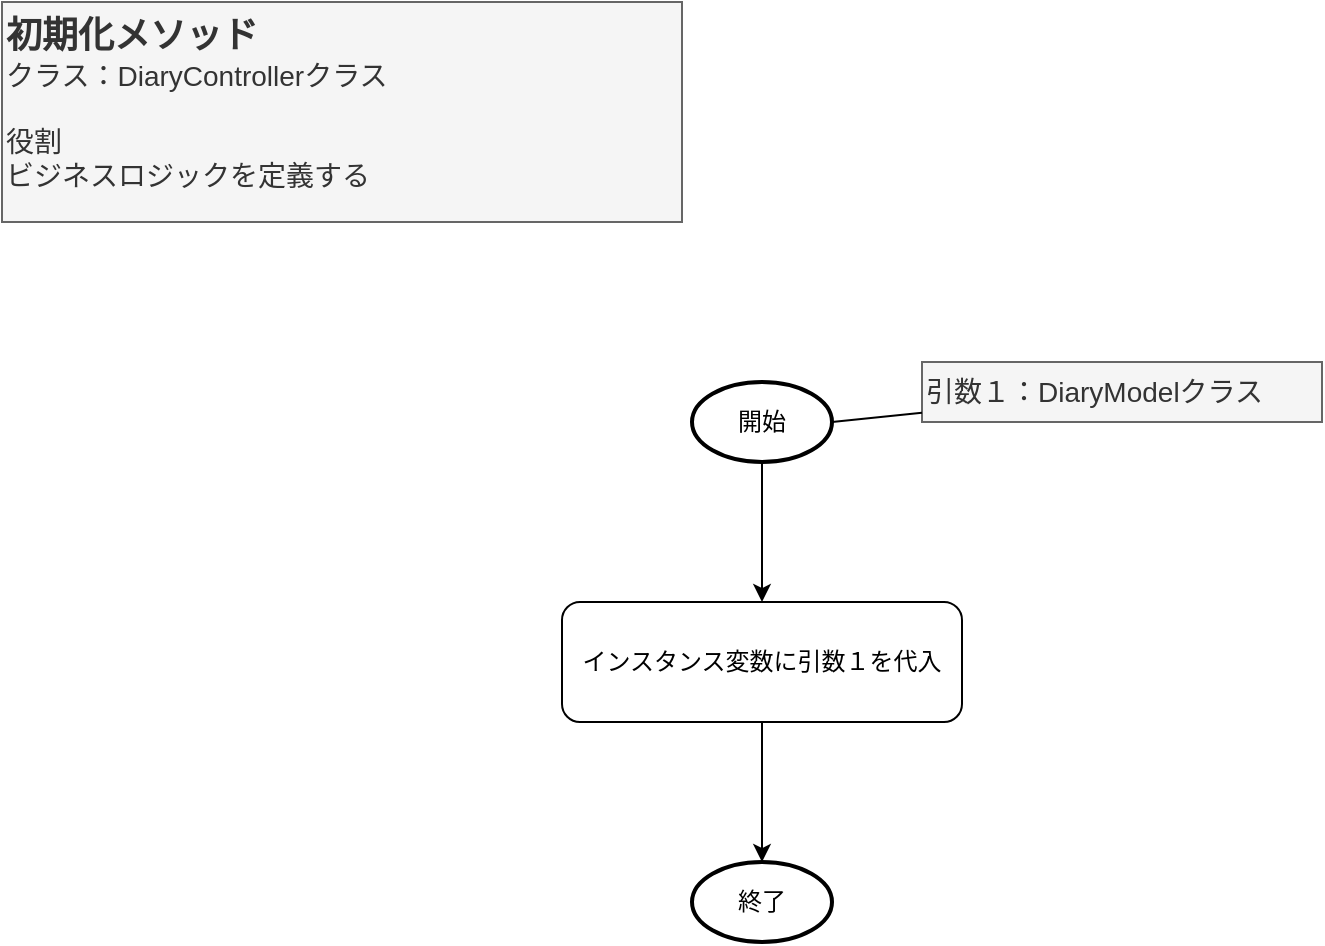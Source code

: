 <mxfile version="24.2.5" type="device">
  <diagram name="__init__(DiaryControllerクラス)" id="krlevnmbtSTOEar9fcec">
    <mxGraphModel dx="1036" dy="606" grid="1" gridSize="10" guides="1" tooltips="1" connect="1" arrows="1" fold="1" page="1" pageScale="1" pageWidth="827" pageHeight="1169" math="0" shadow="0">
      <root>
        <mxCell id="0" />
        <mxCell id="1" parent="0" />
        <mxCell id="V0N3kM74LnBP_tVwNviP-1" value="" style="edgeStyle=orthogonalEdgeStyle;rounded=0;orthogonalLoop=1;jettySize=auto;html=1;" parent="1" source="V0N3kM74LnBP_tVwNviP-2" target="V0N3kM74LnBP_tVwNviP-11" edge="1">
          <mxGeometry relative="1" as="geometry" />
        </mxCell>
        <mxCell id="V0N3kM74LnBP_tVwNviP-2" value="開始" style="strokeWidth=2;html=1;shape=mxgraph.flowchart.start_1;whiteSpace=wrap;" parent="1" vertex="1">
          <mxGeometry x="365" y="210" width="70" height="40" as="geometry" />
        </mxCell>
        <mxCell id="V0N3kM74LnBP_tVwNviP-8" value="&lt;b style=&quot;&quot;&gt;&lt;font style=&quot;&quot;&gt;&lt;font style=&quot;font-size: 18px;&quot;&gt;初期化メソッド&lt;/font&gt;&lt;/font&gt;&lt;/b&gt;&lt;div&gt;&lt;font style=&quot;font-size: 14px;&quot;&gt;クラス：DiaryControllerクラス&lt;/font&gt;&lt;/div&gt;&lt;div&gt;&lt;font style=&quot;font-size: 14px;&quot;&gt;&lt;br&gt;&lt;/font&gt;&lt;/div&gt;&lt;div&gt;&lt;font style=&quot;font-size: 14px;&quot;&gt;役割&lt;/font&gt;&lt;/div&gt;&lt;div&gt;&lt;font style=&quot;font-size: 14px;&quot;&gt;ビジネスロジックを定義する&lt;/font&gt;&lt;/div&gt;" style="text;html=1;align=left;verticalAlign=top;whiteSpace=wrap;rounded=0;fillColor=#f5f5f5;fontColor=#333333;strokeColor=#666666;" parent="1" vertex="1">
          <mxGeometry x="20" y="20" width="340" height="110" as="geometry" />
        </mxCell>
        <mxCell id="V0N3kM74LnBP_tVwNviP-10" value="" style="edgeStyle=orthogonalEdgeStyle;rounded=0;orthogonalLoop=1;jettySize=auto;html=1;" parent="1" source="V0N3kM74LnBP_tVwNviP-11" edge="1">
          <mxGeometry relative="1" as="geometry">
            <mxPoint x="400" y="450" as="targetPoint" />
          </mxGeometry>
        </mxCell>
        <mxCell id="V0N3kM74LnBP_tVwNviP-11" value="インスタンス変数に引数１を代入" style="rounded=1;whiteSpace=wrap;html=1;" parent="1" vertex="1">
          <mxGeometry x="300" y="320" width="200" height="60" as="geometry" />
        </mxCell>
        <mxCell id="onMlGxoVHChVTRVXrZ17-1" value="終了" style="strokeWidth=2;html=1;shape=mxgraph.flowchart.start_1;whiteSpace=wrap;" parent="1" vertex="1">
          <mxGeometry x="365" y="450" width="70" height="40" as="geometry" />
        </mxCell>
        <mxCell id="onMlGxoVHChVTRVXrZ17-2" value="&lt;div&gt;&lt;font style=&quot;font-size: 14px;&quot;&gt;引数１：DiaryModelクラス&lt;/font&gt;&lt;/div&gt;" style="text;html=1;align=left;verticalAlign=top;whiteSpace=wrap;rounded=0;fillColor=#f5f5f5;fontColor=#333333;strokeColor=#666666;" parent="1" vertex="1">
          <mxGeometry x="480" y="200" width="200" height="30" as="geometry" />
        </mxCell>
        <mxCell id="onMlGxoVHChVTRVXrZ17-3" style="rounded=0;orthogonalLoop=1;jettySize=auto;html=1;entryX=1;entryY=0.5;entryDx=0;entryDy=0;entryPerimeter=0;endArrow=none;endFill=0;" parent="1" source="onMlGxoVHChVTRVXrZ17-2" target="V0N3kM74LnBP_tVwNviP-2" edge="1">
          <mxGeometry relative="1" as="geometry" />
        </mxCell>
      </root>
    </mxGraphModel>
  </diagram>
</mxfile>
